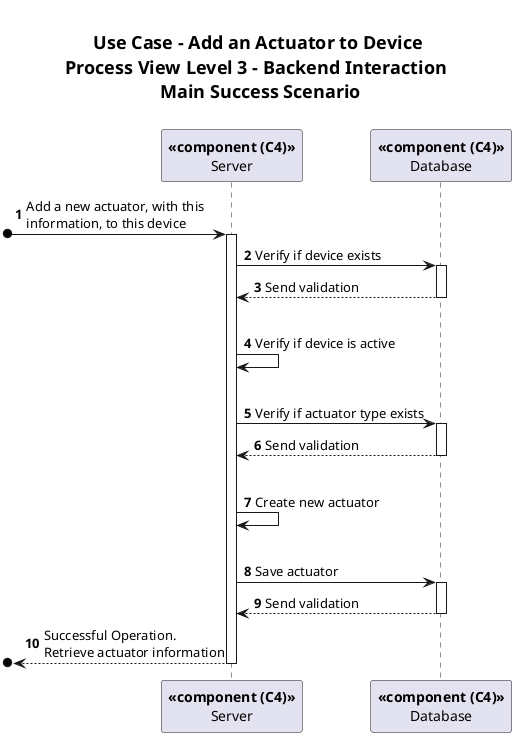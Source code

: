 @startuml
<style>
    title {
      HorizontalAlignment center
      FontSize 18
      padding 20
    }
</style>

'Doubts: Should communication between components be verbose?
title Use Case - Add an Actuator to Device\nProcess View Level 3 - Backend Interaction \n Main Success Scenario
autonumber

participant "**<<component (C4)>>**\nServer" as SERVER
participant "**<<component (C4)>>**\nDatabase" as DB

[o-> SERVER : Add a new actuator, with this\ninformation, to this device
activate SERVER

SERVER -> DB: Verify if device exists
activate DB
DB --> SERVER: Send validation
deactivate DB
|||
SERVER -> SERVER : Verify if device is active
|||
SERVER -> DB: Verify if actuator type exists
activate DB
DB --> SERVER: Send validation
deactivate DB
|||
SERVER -> SERVER : Create new actuator
|||
SERVER -> DB : Save actuator
activate DB
DB --> SERVER : Send validation
deactivate DB

[o<-- SERVER : Successful Operation.\nRetrieve actuator information
deactivate SERVER

@enduml